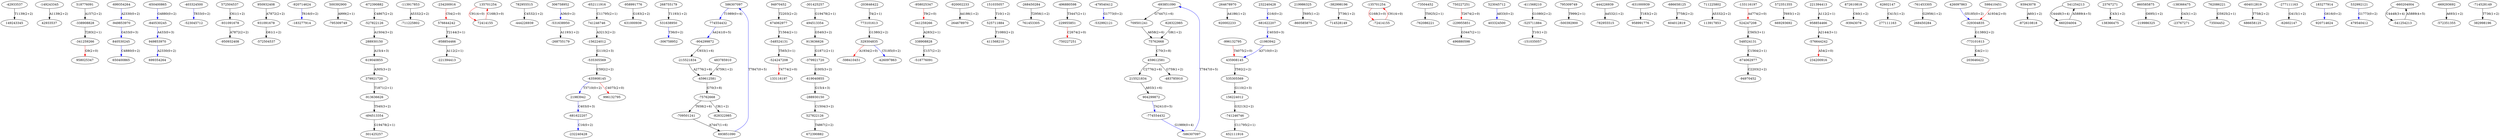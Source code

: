digraph {
nodesep = 0.5;
-42933537 [style=filled fillcolor="white"]
42933537 [style=filled fillcolor="white"]
518776091 [style=filled fillcolor="white"]
-699354264 [style=filled fillcolor="white"]
699354264 [style=filled fillcolor="white"]
-338908828 [style=filled fillcolor="white"]
-523045712 [style=filled fillcolor="white"]
-950932408 [style=filled fillcolor="white"]
950932408 [style=filled fillcolor="white"]
-920714624 [style=filled fillcolor="white"]
500392900 [style=filled fillcolor="white"]
379921720 [style=filled fillcolor="white"]
-711225802 [style=filled fillcolor="white"]
-234200916 [style=filled fillcolor="white"]
-341259266 [style=filled fillcolor="white"]
135701254 [style=filled fillcolor="white"]
782955515 [style=filled fillcolor="white"]
-268755179 [style=filled fillcolor="white"]
-435908145 [style=filled fillcolor="white"]
-958991776 [style=filled fillcolor="white"]
268755179 [style=filled fillcolor="white"]
586307097 [style=filled fillcolor="white"]
-524247208 [style=filled fillcolor="white"]
21983942 [style=filled fillcolor="white"]
-301425257 [style=filled fillcolor="white"]
-598410451 [style=filled fillcolor="white"]
572504537 [style=filled fillcolor="white"]
-518776091 [style=filled fillcolor="white"]
264678970 [style=filled fillcolor="white"]
151035057 [style=filled fillcolor="white"]
-268450284 [style=filled fillcolor="white"]
-672390882 [style=filled fillcolor="white"]
229955851 [style=filled fillcolor="white"]
-203646422 [style=filled fillcolor="white"]
-532992121 [style=filled fillcolor="white"]
-693851090 [style=filled fillcolor="white"]
525711884 [style=filled fillcolor="white"]
-113917853 [style=filled fillcolor="white"]
-535305569 [style=filled fillcolor="white"]
920002233 [style=filled fillcolor="white"]
-586307097 [style=filled fillcolor="white"]
-21983942 [style=filled fillcolor="white"]
-860585875 [style=filled fillcolor="white"]
-548524131 [style=filled fillcolor="white"]
-382998196 [style=filled fillcolor="white"]
-232240428 [style=filled fillcolor="white"]
-135701254 [style=filled fillcolor="white"]
-531638950 [style=filled fillcolor="white"]
-444226939 [style=filled fillcolor="white"]
-762086221 [style=filled fillcolor="white"]
681622207 [style=filled fillcolor="white"]
709501241 [style=filled fillcolor="white"]
72414155 [style=filled fillcolor="white"]
219986325 [style=filled fillcolor="white"]
750227251 [style=filled fillcolor="white"]
523045712 [style=filled fillcolor="white"]
674062977 [style=filled fillcolor="white"]
-525711884 [style=filled fillcolor="white"]
-500392900 [style=filled fillcolor="white"]
-494513354 [style=filled fillcolor="white"]
-183277914 [style=filled fillcolor="white"]
741246746 [style=filled fillcolor="white"]
-650400865 [style=filled fillcolor="white"]
-306758952 [style=filled fillcolor="white"]
693851090 [style=filled fillcolor="white"]
-782955515 [style=filled fillcolor="white"]
958991776 [style=filled fillcolor="white"]
840530245 [style=filled fillcolor="white"]
-686658125 [style=filled fillcolor="white"]
288930150 [style=filled fillcolor="white"]
113917853 [style=filled fillcolor="white"]
548524131 [style=filled fillcolor="white"]
-156224012 [style=filled fillcolor="white"]
-681622207 [style=filled fillcolor="white"]
-379921720 [style=filled fillcolor="white"]
669293692 [style=filled fillcolor="white"]
-75762668 [style=filled fillcolor="white"]
958854466 [style=filled fillcolor="white"]
-631000939 [style=filled fillcolor="white"]
872610818 [style=filled fillcolor="white"]
650400865 [style=filled fillcolor="white"]
795309749 [style=filled fillcolor="white"]
-229955851 [style=filled fillcolor="white"]
156224012 [style=filled fillcolor="white"]
-403324500 [style=filled fillcolor="white"]
-151035057 [style=filled fillcolor="white"]
277111163 [style=filled fillcolor="white"]
773101613 [style=filled fillcolor="white"]
-774554432 [style=filled fillcolor="white"]
411568210 [style=filled fillcolor="white"]
576644242 [style=filled fillcolor="white"]
221394413 [style=filled fillcolor="white"]
268450284 [style=filled fillcolor="white"]
-483785910 [style=filled fillcolor="white"]
828322985 [style=filled fillcolor="white"]
426097863 [style=filled fillcolor="white"]
459612581 [style=filled fillcolor="white"]
-872610818 [style=filled fillcolor="white"]
541254213 [style=filled fillcolor="white"]
-773101613 [style=filled fillcolor="white"]
652111916 [style=filled fillcolor="white"]
444226939 [style=filled fillcolor="white"]
958025347 [style=filled fillcolor="white"]
-72414155 [style=filled fillcolor="white"]
138366475 [style=filled fillcolor="white"]
-219986325 [style=filled fillcolor="white"]
-138366475 [style=filled fillcolor="white"]
494513354 [style=filled fillcolor="white"]
-329304835 [style=filled fillcolor="white"]
329304835 [style=filled fillcolor="white"]
-958025347 [style=filled fillcolor="white"]
-795309749 [style=filled fillcolor="white"]
598410451 [style=filled fillcolor="white"]
-411568210 [style=filled fillcolor="white"]
-133116197 [style=filled fillcolor="white"]
73504452 [style=filled fillcolor="white"]
403324500 [style=filled fillcolor="white"]
686658125 [style=filled fillcolor="white"]
-913636626 [style=filled fillcolor="white"]
-828322985 [style=filled fillcolor="white"]
931091678 [style=filled fillcolor="white"]
860585875 [style=filled fillcolor="white"]
-496880598 [style=filled fillcolor="white"]
-996132795 [style=filled fillcolor="white"]
-459612581 [style=filled fillcolor="white"]
535305569 [style=filled fillcolor="white"]
-652111916 [style=filled fillcolor="white"]
341259266 [style=filled fillcolor="white"]
23767271 [style=filled fillcolor="white"]
714528149 [style=filled fillcolor="white"]
913636626 [style=filled fillcolor="white"]
-62602147 [style=filled fillcolor="white"]
483785910 [style=filled fillcolor="white"]
920714624 [style=filled fillcolor="white"]
-741246746 [style=filled fillcolor="white"]
-958854466 [style=filled fillcolor="white"]
338908828 [style=filled fillcolor="white"]
93943078 [style=filled fillcolor="white"]
149243345 [style=filled fillcolor="white"]
234200916 [style=filled fillcolor="white"]
-426097863 [style=filled fillcolor="white"]
-750227251 [style=filled fillcolor="white"]
524247208 [style=filled fillcolor="white"]
-149243345 [style=filled fillcolor="white"]
496880598 [style=filled fillcolor="white"]
232240428 [style=filled fillcolor="white"]
435908145 [style=filled fillcolor="white"]
479540412 [style=filled fillcolor="white"]
301425257 [style=filled fillcolor="white"]
215521834 [style=filled fillcolor="white"]
-23767271 [style=filled fillcolor="white"]
-619040855 [style=filled fillcolor="white"]
660204004 [style=filled fillcolor="white"]
-660204004 [style=filled fillcolor="white"]
62602147 [style=filled fillcolor="white"]
183277914 [style=filled fillcolor="white"]
94970452 [style=filled fillcolor="white"]
306758952 [style=filled fillcolor="white"]
532992121 [style=filled fillcolor="white"]
996132795 [style=filled fillcolor="white"]
-576644242 [style=filled fillcolor="white"]
527822126 [style=filled fillcolor="white"]
-94970452 [style=filled fillcolor="white"]
761453305 [style=filled fillcolor="white"]
-761453305 [style=filled fillcolor="white"]
774554432 [style=filled fillcolor="white"]
-277111163 [style=filled fillcolor="white"]
133116197 [style=filled fillcolor="white"]
-572504537 [style=filled fillcolor="white"]
604012819 [style=filled fillcolor="white"]
-604012819 [style=filled fillcolor="white"]
-541254213 [style=filled fillcolor="white"]
572351355 [style=filled fillcolor="white"]
-572351355 [style=filled fillcolor="white"]
-527822126 [style=filled fillcolor="white"]
-840530245 [style=filled fillcolor="white"]
-714528149 [style=filled fillcolor="white"]
949853970 [style=filled fillcolor="white"]
-949853970 [style=filled fillcolor="white"]
-73504452 [style=filled fillcolor="white"]
904299872 [style=filled fillcolor="white"]
-215521834 [style=filled fillcolor="white"]
711225802 [style=filled fillcolor="white"]
-709501241 [style=filled fillcolor="white"]
382998196 [style=filled fillcolor="white"]
619040855 [style=filled fillcolor="white"]
-264678970 [style=filled fillcolor="white"]
-931091678 [style=filled fillcolor="white"]
-288930150 [style=filled fillcolor="white"]
203646422 [style=filled fillcolor="white"]
-93943078 [style=filled fillcolor="white"]
-669293692 [style=filled fillcolor="white"]
-221394413 [style=filled fillcolor="white"]
531638950 [style=filled fillcolor="white"]
-674062977 [style=filled fillcolor="white"]
-920002233 [style=filled fillcolor="white"]
672390882 [style=filled fillcolor="white"]
75762668 [style=filled fillcolor="white"]
-904299872 [style=filled fillcolor="white"]
631000939 [style=filled fillcolor="white"]
762086221 [style=filled fillcolor="white"]
-479540412 [style=filled fillcolor="white"]
"-42933537" -> "149243345" [label="T1139(2+2)", color="black", penwidth=1]
"518776091" -> "-338908828" [label="A157(2+2)", color="black", penwidth=1]
"-699354264" -> "-949853970" [label="A2330(0+2)", color="blue", penwidth=1]
"-338908828" -> "-341259266" [label="T283(2+1)", color="black", penwidth=1]
"950932408" -> "931091678" [label="A7872(2+2)", color="black", penwidth=1]
"-920714624" -> "-183277914" [label="T616(0+2)", color="blue", penwidth=1]
"500392900" -> "-795309749" [label="A999(2+1)", color="black", penwidth=1]
"379921720" -> "-913636626" [label="T1871(2+1)", color="black", penwidth=1]
"-234200916" -> "576644242" [label="C54(2+0)", color="red", penwidth=1]
"-341259266" -> "958025347" [label="G9(2+0)", color="red", penwidth=1]
"135701254" -> "72414155" [label="C91(4+0)", color="red", penwidth=1]
"782955515" -> "-444226939" [label="C4532(1+2)", color="black", penwidth=1]
"-435908145" -> "996132795" [label="C4075(2+0)", color="red", penwidth=1]
"-435908145" -> "21983942" [label="T3710(0+2)", color="blue", penwidth=1]
"-958991776" -> "631000939" [label="G183(2+2)", color="black", penwidth=1]
"268755179" -> "531638950" [label="T1193(1+2)", color="black", penwidth=1]
"586307097" -> "774554432" [label="T1989(0+4)", color="blue", penwidth=1]
"-524247208" -> "133116197" [label="T4774(2+0)", color="red", penwidth=1]
"21983942" -> "-681622207" [label="C403(0+3)", color="blue", penwidth=1]
"-301425257" -> "494513354" [label="G19478(2+1)", color="black", penwidth=1]
"572504537" -> "-931091678" [label="C61(1+2)", color="black", penwidth=1]
"151035057" -> "525711884" [label="T10(1+2)", color="black", penwidth=1]
"-268450284" -> "761453305" [label="T2956(1+2)", color="black", penwidth=1]
"-672390882" -> "-527822126" [label="C4867(2+2)", color="black", penwidth=1]
"229955851" -> "-750227251" [label="C2674(2+0)", color="red", penwidth=1]
"-203646422" -> "773101613" [label="T4(2+1)", color="black", penwidth=1]
"-693851090" -> "709501241" [label="G7447(1+6)", color="black", penwidth=1]
"525711884" -> "411568210" [label="T1080(2+2)", color="black", penwidth=1]
"-113917853" -> "-711225802" [label="A5332(2+2)", color="black", penwidth=1]
"-535305569" -> "-435908145" [label="C592(2+2)", color="black", penwidth=1]
"-586307097" -> "-693851090" [label="T7847(0+5)", color="blue", penwidth=1]
"-21983942" -> "435908145" [label="A3710(0+2)", color="blue", penwidth=1]
"-548524131" -> "-524247208" [label="T565(3+1)", color="black", penwidth=1]
"-382998196" -> "714528149" [label="T736(1+2)", color="black", penwidth=1]
"-135701254" -> "-72414155" [label="G168(3+0)", color="red", penwidth=1]
"-531638950" -> "-268755179" [label="A1193(1+2)", color="black", penwidth=1]
"681622207" -> "-21983942" [label="C403(0+3)", color="blue", penwidth=1]
"709501241" -> "75762668" [label="A658(2+6)", color="black", penwidth=1]
"72414155" -> "135701254" [label="C168(3+0)", color="red", penwidth=1]
"219986325" -> "-860585875" [label="T695(1+2)", color="black", penwidth=1]
"750227251" -> "-229955851" [label="T2674(2+0)", color="red", penwidth=1]
"523045712" -> "403324500" [label="A833(0+2)", color="blue", penwidth=1]
"674062977" -> "-548524131" [label="T1564(2+1)", color="black", penwidth=1]
"-525711884" -> "-151035057" [label="T10(1+2)", color="black", penwidth=1]
"-494513354" -> "301425257" [label="G19478(2+1)", color="black", penwidth=1]
"741246746" -> "-156224012" [label="A3213(2+2)", color="black", penwidth=1]
"-650400865" -> "-840530245" [label="G4880(0+2)", color="blue", penwidth=1]
"693851090" -> "586307097" [label="T7847(0+5)", color="blue", penwidth=1]
"840530245" -> "650400865" [label="C4880(0+2)", color="blue", penwidth=1]
"-686658125" -> "604012819" [label="T758(2+2)", color="black", penwidth=1]
"288930150" -> "619040855" [label="A15(4+3)", color="black", penwidth=1]
"548524131" -> "-674062977" [label="C1564(2+1)", color="black", penwidth=1]
"-156224012" -> "-535305569" [label="G110(2+3)", color="black", penwidth=1]
"-681622207" -> "-232240428" [label="C16(0+2)", color="blue", penwidth=1]
"-379921720" -> "-619040855" [label="G305(3+2)", color="black", penwidth=1]
"-75762668" -> "-828322985" [label="C8(1+2)", color="black", penwidth=1]
"-75762668" -> "-709501241" [label="T658(2+6)", color="black", penwidth=1]
"958854466" -> "-576644242" [label="A2144(3+1)", color="black", penwidth=1]
"-631000939" -> "958991776" [label="T183(2+2)", color="black", penwidth=1]
"872610818" -> "-93943078" [label="C60(1+2)", color="black", penwidth=1]
"795309749" -> "-500392900" [label="T999(2+1)", color="black", penwidth=1]
"-229955851" -> "496880598" [label="G3447(2+1)", color="black", penwidth=1]
"156224012" -> "-741246746" [label="G3213(2+2)", color="black", penwidth=1]
"-403324500" -> "-523045712" [label="T833(0+2)", color="blue", penwidth=1]
"773101613" -> "329304835" [label="G1380(2+2)", color="black", penwidth=1]
"-774554432" -> "-586307097" [label="G1989(0+4)", color="blue", penwidth=1]
"576644242" -> "-958854466" [label="T2144(3+1)", color="black", penwidth=1]
"221394413" -> "958854466" [label="A112(2+1)", color="black", penwidth=1]
"828322985" -> "75762668" [label="G8(1+2)", color="black", penwidth=1]
"426097863" -> "-329304835" [label="G5185(0+2)", color="blue", penwidth=1]
"459612581" -> "215521834" [label="C2776(2+6)", color="black", penwidth=1]
"459612581" -> "-483785910" [label="G759(1+2)", color="black", penwidth=1]
"541254213" -> "660204004" [label="C4448(3+4)", color="black", penwidth=1]
"-773101613" -> "203646422" [label="G4(2+1)", color="black", penwidth=1]
"444226939" -> "-782955515" [label="A4532(1+2)", color="black", penwidth=1]
"-72414155" -> "-135701254" [label="C91(4+0)", color="red", penwidth=1]
"-138366475" -> "-23767271" [label="G43(1+2)", color="black", penwidth=1]
"494513354" -> "913636626" [label="G540(3+2)", color="black", penwidth=1]
"-329304835" -> "-773101613" [label="G1380(2+2)", color="black", penwidth=1]
"329304835" -> "-426097863" [label="C5185(0+2)", color="blue", penwidth=1]
"329304835" -> "-598410451" [label="A1934(2+0)", color="red", penwidth=1]
"-958025347" -> "341259266" [label="T9(2+0)", color="red", penwidth=1]
"598410451" -> "-329304835" [label="A1934(2+0)", color="red", penwidth=1]
"-411568210" -> "-525711884" [label="G1080(2+2)", color="black", penwidth=1]
"-133116197" -> "524247208" [label="A4774(2+0)", color="red", penwidth=1]
"-913636626" -> "-494513354" [label="T540(3+2)", color="black", penwidth=1]
"931091678" -> "-572504537" [label="G61(1+2)", color="black", penwidth=1]
"860585875" -> "-219986325" [label="G695(1+2)", color="black", penwidth=1]
"-496880598" -> "229955851" [label="T3447(2+1)", color="black", penwidth=1]
"-996132795" -> "435908145" [label="T4075(2+0)", color="red", penwidth=1]
"-459612581" -> "-75762668" [label="G70(3+8)", color="black", penwidth=1]
"535305569" -> "156224012" [label="G110(2+3)", color="black", penwidth=1]
"-652111916" -> "741246746" [label="C11795(2+1)", color="black", penwidth=1]
"341259266" -> "338908828" [label="A283(2+1)", color="black", penwidth=1]
"23767271" -> "138366475" [label="C43(1+2)", color="black", penwidth=1]
"913636626" -> "-379921720" [label="G1871(2+1)", color="black", penwidth=1]
"483785910" -> "-459612581" [label="A759(1+2)", color="black", penwidth=1]
"-741246746" -> "652111916" [label="C11795(2+1)", color="black", penwidth=1]
"-958854466" -> "-221394413" [label="A112(2+1)", color="black", penwidth=1]
"338908828" -> "-518776091" [label="C157(2+2)", color="black", penwidth=1]
"93943078" -> "-872610818" [label="A60(1+2)", color="black", penwidth=1]
"524247208" -> "548524131" [label="C565(3+1)", color="black", penwidth=1]
"-149243345" -> "42933537" [label="A1139(2+2)", color="black", penwidth=1]
"232240428" -> "681622207" [label="G16(0+2)", color="blue", penwidth=1]
"435908145" -> "535305569" [label="T592(2+2)", color="black", penwidth=1]
"215521834" -> "904299872" [label="A933(1+6)", color="black", penwidth=1]
"-619040855" -> "-288930150" [label="G15(4+3)", color="black", penwidth=1]
"660204004" -> "541254213" [label="A5889(4+5)", color="black", penwidth=1]
"-660204004" -> "-541254213" [label="C4448(3+4)", color="black", penwidth=1]
"62602147" -> "277111163" [label="C415(1+2)", color="black", penwidth=1]
"183277914" -> "920714624" [label="G616(0+2)", color="blue", penwidth=1]
"94970452" -> "674062977" [label="T2203(2+2)", color="black", penwidth=1]
"306758952" -> "-531638950" [label="A36(0+2)", color="blue", penwidth=1]
"532992121" -> "479540412" [label="G1773(0+2)", color="blue", penwidth=1]
"-576644242" -> "234200916" [label="A54(2+0)", color="red", penwidth=1]
"527822126" -> "672390882" [label="T4867(2+2)", color="black", penwidth=1]
"-761453305" -> "268450284" [label="G2956(1+2)", color="black", penwidth=1]
"774554432" -> "-904299872" [label="A4241(0+5)", color="blue", penwidth=1]
"-277111163" -> "-62602147" [label="G415(1+2)", color="black", penwidth=1]
"-604012819" -> "686658125" [label="T758(2+2)", color="black", penwidth=1]
"-541254213" -> "-660204004" [label="A5889(4+5)", color="black", penwidth=1]
"572351355" -> "669293692" [label="T693(1+2)", color="black", penwidth=1]
"-527822126" -> "288930150" [label="A1504(3+2)", color="black", penwidth=1]
"-840530245" -> "949853970" [label="A433(0+3)", color="blue", penwidth=1]
"-714528149" -> "382998196" [label="T736(1+2)", color="black", penwidth=1]
"949853970" -> "699354264" [label="A2330(0+2)", color="blue", penwidth=1]
"-949853970" -> "840530245" [label="G433(0+3)", color="blue", penwidth=1]
"-73504452" -> "-762086221" [label="T5925(2+1)", color="black", penwidth=1]
"904299872" -> "-774554432" [label="T4241(0+5)", color="blue", penwidth=1]
"-215521834" -> "-459612581" [label="A2776(2+6)", color="black", penwidth=1]
"711225802" -> "113917853" [label="A5332(2+2)", color="black", penwidth=1]
"-709501241" -> "693851090" [label="A7447(1+6)", color="black", penwidth=1]
"619040855" -> "379921720" [label="A305(3+2)", color="black", penwidth=1]
"-264678970" -> "920002233" [label="A4186(1+2)", color="black", penwidth=1]
"-931091678" -> "-950932408" [label="A7872(2+2)", color="black", penwidth=1]
"-288930150" -> "527822126" [label="C1504(3+2)", color="black", penwidth=1]
"-669293692" -> "-572351355" [label="A693(1+2)", color="black", penwidth=1]
"531638950" -> "-306758952" [label="T36(0+2)", color="blue", penwidth=1]
"-674062977" -> "-94970452" [label="C2203(2+2)", color="black", penwidth=1]
"-920002233" -> "264678970" [label="A4186(1+2)", color="black", penwidth=1]
"75762668" -> "459612581" [label="C70(3+8)", color="black", penwidth=1]
"-904299872" -> "-215521834" [label="C933(1+6)", color="black", penwidth=1]
"762086221" -> "73504452" [label="G5925(2+1)", color="black", penwidth=1]
"-479540412" -> "-532992121" [label="G1773(0+2)", color="blue", penwidth=1]
}
